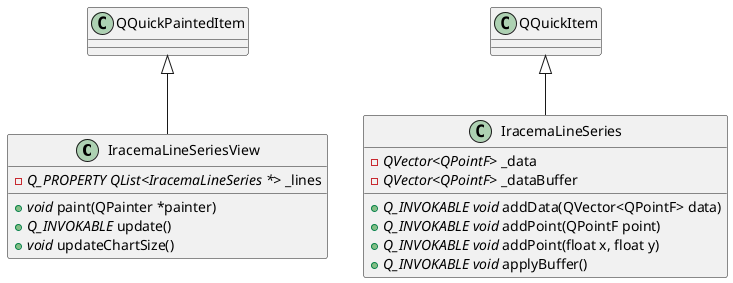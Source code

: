@startuml IracemaCharts Class Diagram

    class IracemaLineSeriesView extends QQuickPaintedItem {
        - //Q_PROPERTY QList<IracemaLineSeries *>// _lines
        + //void// paint(QPainter *painter)
        + //Q_INVOKABLE// update()
        + //void// updateChartSize()
    }

    class IracemaLineSeries extends QQuickItem {
        - //QVector<QPointF>// _data
        - //QVector<QPointF>// _dataBuffer
        + //Q_INVOKABLE void// addData(QVector<QPointF> data)
        + //Q_INVOKABLE void// addPoint(QPointF point)
        + //Q_INVOKABLE void// addPoint(float x, float y)
        + //Q_INVOKABLE void// applyBuffer()
    }

@enduml